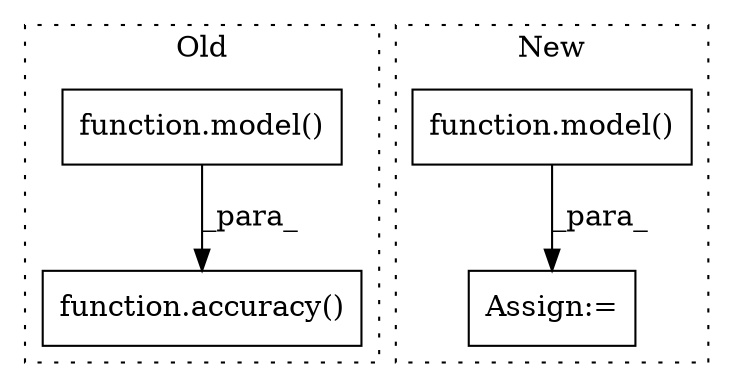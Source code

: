 digraph G {
subgraph cluster0 {
1 [label="function.accuracy()" a="75" s="9617,9646" l="9,1" shape="box"];
3 [label="function.model()" a="75" s="9561,9577" l="6,1" shape="box"];
label = "Old";
style="dotted";
}
subgraph cluster1 {
2 [label="function.model()" a="75" s="8769,8779" l="6,1" shape="box"];
4 [label="Assign:=" a="68" s="8766" l="3" shape="box"];
label = "New";
style="dotted";
}
2 -> 4 [label="_para_"];
3 -> 1 [label="_para_"];
}
